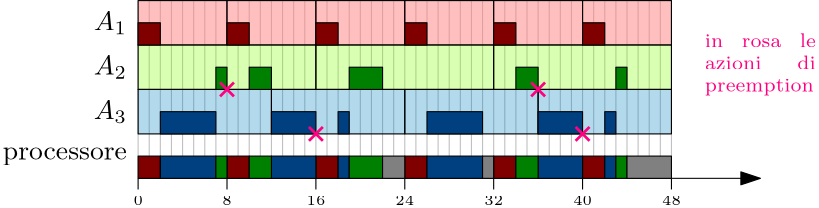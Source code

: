 <?xml version="1.0"?>
<!DOCTYPE ipe SYSTEM "ipe.dtd">
<ipe version="70218" creator="Ipe 7.2.28">
<info created="D:20241028191352" modified="D:20241028192201"/>
<ipestyle name="basic">
<symbol name="arrow/arc(spx)">
<path stroke="sym-stroke" fill="sym-stroke" pen="sym-pen">
0 0 m
-1 0.333 l
-1 -0.333 l
h
</path>
</symbol>
<symbol name="arrow/farc(spx)">
<path stroke="sym-stroke" fill="white" pen="sym-pen">
0 0 m
-1 0.333 l
-1 -0.333 l
h
</path>
</symbol>
<symbol name="arrow/ptarc(spx)">
<path stroke="sym-stroke" fill="sym-stroke" pen="sym-pen">
0 0 m
-1 0.333 l
-0.8 0 l
-1 -0.333 l
h
</path>
</symbol>
<symbol name="arrow/fptarc(spx)">
<path stroke="sym-stroke" fill="white" pen="sym-pen">
0 0 m
-1 0.333 l
-0.8 0 l
-1 -0.333 l
h
</path>
</symbol>
<symbol name="mark/circle(sx)" transformations="translations">
<path fill="sym-stroke">
0.6 0 0 0.6 0 0 e
0.4 0 0 0.4 0 0 e
</path>
</symbol>
<symbol name="mark/disk(sx)" transformations="translations">
<path fill="sym-stroke">
0.6 0 0 0.6 0 0 e
</path>
</symbol>
<symbol name="mark/fdisk(sfx)" transformations="translations">
<group>
<path fill="sym-fill">
0.5 0 0 0.5 0 0 e
</path>
<path fill="sym-stroke" fillrule="eofill">
0.6 0 0 0.6 0 0 e
0.4 0 0 0.4 0 0 e
</path>
</group>
</symbol>
<symbol name="mark/box(sx)" transformations="translations">
<path fill="sym-stroke" fillrule="eofill">
-0.6 -0.6 m
0.6 -0.6 l
0.6 0.6 l
-0.6 0.6 l
h
-0.4 -0.4 m
0.4 -0.4 l
0.4 0.4 l
-0.4 0.4 l
h
</path>
</symbol>
<symbol name="mark/square(sx)" transformations="translations">
<path fill="sym-stroke">
-0.6 -0.6 m
0.6 -0.6 l
0.6 0.6 l
-0.6 0.6 l
h
</path>
</symbol>
<symbol name="mark/fsquare(sfx)" transformations="translations">
<group>
<path fill="sym-fill">
-0.5 -0.5 m
0.5 -0.5 l
0.5 0.5 l
-0.5 0.5 l
h
</path>
<path fill="sym-stroke" fillrule="eofill">
-0.6 -0.6 m
0.6 -0.6 l
0.6 0.6 l
-0.6 0.6 l
h
-0.4 -0.4 m
0.4 -0.4 l
0.4 0.4 l
-0.4 0.4 l
h
</path>
</group>
</symbol>
<symbol name="mark/cross(sx)" transformations="translations">
<group>
<path fill="sym-stroke">
-0.43 -0.57 m
0.57 0.43 l
0.43 0.57 l
-0.57 -0.43 l
h
</path>
<path fill="sym-stroke">
-0.43 0.57 m
0.57 -0.43 l
0.43 -0.57 l
-0.57 0.43 l
h
</path>
</group>
</symbol>
<symbol name="arrow/fnormal(spx)">
<path stroke="sym-stroke" fill="white" pen="sym-pen">
0 0 m
-1 0.333 l
-1 -0.333 l
h
</path>
</symbol>
<symbol name="arrow/pointed(spx)">
<path stroke="sym-stroke" fill="sym-stroke" pen="sym-pen">
0 0 m
-1 0.333 l
-0.8 0 l
-1 -0.333 l
h
</path>
</symbol>
<symbol name="arrow/fpointed(spx)">
<path stroke="sym-stroke" fill="white" pen="sym-pen">
0 0 m
-1 0.333 l
-0.8 0 l
-1 -0.333 l
h
</path>
</symbol>
<symbol name="arrow/linear(spx)">
<path stroke="sym-stroke" pen="sym-pen">
-1 0.333 m
0 0 l
-1 -0.333 l
</path>
</symbol>
<symbol name="arrow/fdouble(spx)">
<path stroke="sym-stroke" fill="white" pen="sym-pen">
0 0 m
-1 0.333 l
-1 -0.333 l
h
-1 0 m
-2 0.333 l
-2 -0.333 l
h
</path>
</symbol>
<symbol name="arrow/double(spx)">
<path stroke="sym-stroke" fill="sym-stroke" pen="sym-pen">
0 0 m
-1 0.333 l
-1 -0.333 l
h
-1 0 m
-2 0.333 l
-2 -0.333 l
h
</path>
</symbol>
<symbol name="arrow/mid-normal(spx)">
<path stroke="sym-stroke" fill="sym-stroke" pen="sym-pen">
0.5 0 m
-0.5 0.333 l
-0.5 -0.333 l
h
</path>
</symbol>
<symbol name="arrow/mid-fnormal(spx)">
<path stroke="sym-stroke" fill="white" pen="sym-pen">
0.5 0 m
-0.5 0.333 l
-0.5 -0.333 l
h
</path>
</symbol>
<symbol name="arrow/mid-pointed(spx)">
<path stroke="sym-stroke" fill="sym-stroke" pen="sym-pen">
0.5 0 m
-0.5 0.333 l
-0.3 0 l
-0.5 -0.333 l
h
</path>
</symbol>
<symbol name="arrow/mid-fpointed(spx)">
<path stroke="sym-stroke" fill="white" pen="sym-pen">
0.5 0 m
-0.5 0.333 l
-0.3 0 l
-0.5 -0.333 l
h
</path>
</symbol>
<symbol name="arrow/mid-double(spx)">
<path stroke="sym-stroke" fill="sym-stroke" pen="sym-pen">
1 0 m
0 0.333 l
0 -0.333 l
h
0 0 m
-1 0.333 l
-1 -0.333 l
h
</path>
</symbol>
<symbol name="arrow/mid-fdouble(spx)">
<path stroke="sym-stroke" fill="white" pen="sym-pen">
1 0 m
0 0.333 l
0 -0.333 l
h
0 0 m
-1 0.333 l
-1 -0.333 l
h
</path>
</symbol>
<anglesize name="22.5 deg" value="22.5"/>
<anglesize name="30 deg" value="30"/>
<anglesize name="45 deg" value="45"/>
<anglesize name="60 deg" value="60"/>
<anglesize name="90 deg" value="90"/>
<arrowsize name="large" value="10"/>
<arrowsize name="small" value="5"/>
<arrowsize name="tiny" value="3"/>
<color name="blue" value="0 0 1"/>
<color name="brown" value="0.647 0.165 0.165"/>
<color name="darkblue" value="0 0 0.545"/>
<color name="darkcyan" value="0 0.545 0.545"/>
<color name="darkgray" value="0.663"/>
<color name="darkgreen" value="0 0.392 0"/>
<color name="darkmagenta" value="0.545 0 0.545"/>
<color name="darkorange" value="1 0.549 0"/>
<color name="darkred" value="0.545 0 0"/>
<color name="gold" value="1 0.843 0"/>
<color name="gray" value="0.745"/>
<color name="green" value="0 1 0"/>
<color name="lightblue" value="0.678 0.847 0.902"/>
<color name="lightcyan" value="0.878 1 1"/>
<color name="lightgray" value="0.827"/>
<color name="lightgreen" value="0.565 0.933 0.565"/>
<color name="lightyellow" value="1 1 0.878"/>
<color name="navy" value="0 0 0.502"/>
<color name="orange" value="1 0.647 0"/>
<color name="pink" value="1 0.753 0.796"/>
<color name="purple" value="0.627 0.125 0.941"/>
<color name="red" value="1 0 0"/>
<color name="seagreen" value="0.18 0.545 0.341"/>
<color name="turquoise" value="0.251 0.878 0.816"/>
<color name="violet" value="0.933 0.51 0.933"/>
<color name="yellow" value="1 1 0"/>
<dashstyle name="dash dot dotted" value="[4 2 1 2 1 2] 0"/>
<dashstyle name="dash dotted" value="[4 2 1 2] 0"/>
<dashstyle name="dashed" value="[4] 0"/>
<dashstyle name="dotted" value="[1 3] 0"/>
<gridsize name="10 pts (~3.5 mm)" value="10"/>
<gridsize name="14 pts (~5 mm)" value="14"/>
<gridsize name="16 pts (~6 mm)" value="16"/>
<gridsize name="20 pts (~7 mm)" value="20"/>
<gridsize name="28 pts (~10 mm)" value="28"/>
<gridsize name="32 pts (~12 mm)" value="32"/>
<gridsize name="4 pts" value="4"/>
<gridsize name="56 pts (~20 mm)" value="56"/>
<gridsize name="8 pts (~3 mm)" value="8"/>
<opacity name="10%" value="0.1"/>
<opacity name="30%" value="0.3"/>
<opacity name="50%" value="0.5"/>
<opacity name="75%" value="0.75"/>
<pen name="fat" value="1.2"/>
<pen name="heavier" value="0.8"/>
<pen name="ultrafat" value="2"/>
<symbolsize name="large" value="5"/>
<symbolsize name="small" value="2"/>
<symbolsize name="tiny" value="1.1"/>
<textsize name="Huge" value="\Huge"/>
<textsize name="LARGE" value="\LARGE"/>
<textsize name="Large" value="\Large"/>
<textsize name="footnote" value="\footnotesize"/>
<textsize name="huge" value="\huge"/>
<textsize name="large" value="\large"/>
<textsize name="script" value="\scriptsize"/>
<textsize name="small" value="\small"/>
<textsize name="tiny" value="\tiny"/>
<textstyle name="center" begin="\begin{center}" end="\end{center}"/>
<textstyle name="item" begin="\begin{itemize}\item{}" end="\end{itemize}"/>
<textstyle name="itemize" begin="\begin{itemize}" end="\end{itemize}"/>
<tiling name="falling" angle="-60" step="4" width="1"/>
<tiling name="rising" angle="30" step="4" width="1"/>
</ipestyle>
<page>
<layer name="alpha"/>
<view layers="alpha" active="alpha"/>
<path layer="alpha" matrix="1 0 0 1 192 0" stroke="0.753" fill="0.502">
16 784 m
16 720 l
20 784 m
20 720 l
24 784 m
24 720 l
28 784 m
28 720 l
32 784 m
32 720 l
36 784 m
36 720 l
40 784 m
40 720 l
44 784 m
44 720 l
48 784 m
48 720 l
52 784 m
52 720 l
56 784 m
56 720 l
60 784 m
60 720 l
64 784 m
64 720 l
68 784 m
68 720 l
72 784 m
72 720 l
76 784 m
76 720 l
80 784 m
80 720 l
-112 784 m
-112 720 l
-108 784 m
-108 720 l
-104 784 m
-104 720 l
-100 784 m
-100 720 l
-96 784 m
-96 720 l
-92 784 m
-92 720 l
-88 784 m
-88 720 l
-84 784 m
-84 720 l
-80 784 m
-80 720 l
-76 784 m
-76 720 l
-72 784 m
-72 720 l
-68 784 m
-68 720 l
-64 784 m
-64 720 l
-60 784 m
-60 720 l
-56 784 m
-56 720 l
-52 784 m
-52 720 l
-48 784 m
-48 720 l
-44 784 m
-44 720 l
-40 784 m
-40 720 l
-36 784 m
-36 720 l
-32 784 m
-32 720 l
-28 784 m
-28 720 l
-24 784 m
-24 720 l
-20 784 m
-20 720 l
-16 784 m
-16 720 l
-12 784 m
-12 720 l
-8 784 m
-8 720 l
-4 784 m
-4 720 l
0 784 m
0 720 l
4 784 m
4 720 l
8 784 m
8 720 l
12 784 m
12 720 l
</path>
<path stroke="0" fill="0 0.502 0">
80 720 m
120 720 l
</path>
<path matrix="1 0 0 1 40 0" stroke="0" fill="0 0.502 0">
80 720 m
120 720 l
</path>
<path matrix="1 0 0 1 80 0" stroke="0" fill="0 0.502 0">
80 720 m
120 720 l
</path>
<path matrix="1 0 0 1 120 0" stroke="0" fill="0 0.502 0">
80 720 m
120 720 l
</path>
<path stroke="0" fill="0 0.502 0">
240 720 m
272 720 l
</path>
<path stroke="0" fill="0 0.502 0" arrow="normal/normal">
272 720 m
304 720 l
</path>
<path matrix="1 0 0 1 -240 0" stroke="black" fill="0.502">
320 720 m
320 716 l
</path>
<text matrix="1 0 0 1 -40 -48" transformations="translations" pos="120 760" stroke="black" type="label" width="3.39" height="3.21" depth="0" halign="center" valign="center" size="tiny" style="math">0</text>
<path matrix="1 0 0 1 -48 0" stroke="black" fill="0.502">
320 720 m
320 716 l
</path>
<text matrix="1 0 0 1 152 -48" transformations="translations" pos="120 760" stroke="black" type="label" width="6.78" height="3.21" depth="0" halign="center" valign="center" size="tiny" style="math">48</text>
<text matrix="1 0 0 1 -44 16" transformations="translations" pos="120 760" stroke="black" type="label" width="11.941" height="6.812" depth="1.49" halign="right" valign="center" style="math">A_1</text>
<text matrix="1 0 0 1 -44 0" transformations="translations" pos="120 760" stroke="black" type="label" width="11.941" height="6.812" depth="1.49" halign="right" valign="center" style="math">A_2</text>
<text matrix="1 0 0 1 -44 -16" transformations="translations" pos="120 760" stroke="black" type="label" width="11.941" height="6.812" depth="1.49" halign="right" valign="center" style="math">A_3</text>
<text matrix="1 0 0 1 -44 -32" transformations="translations" pos="120 760" stroke="black" type="label" width="44.721" height="4.297" depth="1.93" halign="right" valign="center">processore</text>
<path stroke="0" fill="1 0.502 0.502" opacity="50%" stroke-opacity="opaque">
80 784 m
80 768 l
112 768 l
112 784 l
h
</path>
<path matrix="1 0 0 1 32 0" stroke="0" fill="1 0.502 0.502" opacity="50%" stroke-opacity="opaque">
80 784 m
80 768 l
112 768 l
112 784 l
h
</path>
<path matrix="1 0 0 1 64 0" stroke="0" fill="1 0.502 0.502" opacity="50%" stroke-opacity="opaque">
80 784 m
80 768 l
112 768 l
112 784 l
h
</path>
<path matrix="1 0 0 1 96 0" stroke="0" fill="1 0.502 0.502" opacity="50%" stroke-opacity="opaque">
80 784 m
80 768 l
112 768 l
112 784 l
h
</path>
<path matrix="1 0 0 1 128 0" stroke="0" fill="1 0.502 0.502" opacity="50%" stroke-opacity="opaque">
80 784 m
80 768 l
112 768 l
112 784 l
h
</path>
<path matrix="1 0 0 1 160 0" stroke="0" fill="1 0.502 0.502" opacity="50%" stroke-opacity="opaque">
80 784 m
80 768 l
112 768 l
112 784 l
h
</path>
<path stroke="0" fill="0.502 1 0" opacity="30%" stroke-opacity="opaque">
80 768 m
80 752 l
144 752 l
144 768 l
h
</path>
<path matrix="1 0 0 1 64 0" stroke="0" fill="0.502 1 0" opacity="30%" stroke-opacity="opaque">
80 768 m
80 752 l
144 752 l
144 768 l
h
</path>
<path matrix="1 0 0 1 128 0" stroke="0" fill="0.502 1 0" opacity="30%" stroke-opacity="opaque">
80 768 m
80 752 l
144 752 l
144 768 l
h
</path>
<path stroke="0" fill="0 0.502 0.753" opacity="30%" stroke-opacity="opaque">
80 752 m
80 736 l
128 736 l
128 752 l
h
</path>
<path matrix="1 0 0 1 48 0" stroke="0" fill="0 0.502 0.753" opacity="30%" stroke-opacity="opaque">
80 752 m
80 736 l
128 736 l
128 752 l
h
</path>
<path matrix="1 0 0 1 96 0" stroke="0" fill="0 0.502 0.753" opacity="30%" stroke-opacity="opaque">
80 752 m
80 736 l
128 736 l
128 752 l
h
</path>
<path matrix="1 0 0 1 144 0" stroke="0" fill="0 0.502 0.753" opacity="30%" stroke-opacity="opaque">
80 752 m
80 736 l
128 736 l
128 752 l
h
</path>
<path stroke="0" fill="0.502 0 0">
80 776 m
80 768 l
88 768 l
88 776 l
h
</path>
<path matrix="1 0 0 1 32 0" stroke="0" fill="0.502 0 0">
80 776 m
80 768 l
88 768 l
88 776 l
h
</path>
<path matrix="1 0 0 1 64 0" stroke="0" fill="0.502 0 0">
80 776 m
80 768 l
88 768 l
88 776 l
h
</path>
<path matrix="1 0 0 1 96 0" stroke="0" fill="0.502 0 0">
80 776 m
80 768 l
88 768 l
88 776 l
h
</path>
<path matrix="1 0 0 1 128 0" stroke="0" fill="0.502 0 0">
80 776 m
80 768 l
88 768 l
88 776 l
h
</path>
<path matrix="1 0 0 1 160 0" stroke="0" fill="0.502 0 0">
80 776 m
80 768 l
88 768 l
88 776 l
h
</path>
<path stroke="0" fill="0 0.251 0.502">
88 744 m
88 736 l
108 736 l
108 744 l
h
</path>
<path stroke="0" fill="0 0.251 0.502">
128 744 m
128 736 l
144 736 l
144 744 l
h
</path>
<path stroke="0" fill="0 0.251 0.502">
152 744 m
152 736 l
156 736 l
156 744 l
h
</path>
<path stroke="0" fill="0 0.251 0.502">
184 744 m
184 736 l
204 736 l
204 744 l
h
</path>
<path stroke="0" fill="0 0.251 0.502">
224 744 m
224 736 l
240 736 l
240 744 l
h
</path>
<path stroke="0" fill="0 0.251 0.502">
248 744 m
248 736 l
252 736 l
252 744 l
h
</path>
<path stroke="0" fill="0 0.502 0">
108 760 m
108 752 l
112 752 l
112 760 l
h
</path>
<path stroke="0" fill="0 0.502 0">
120 760 m
120 752 l
128 752 l
128 760 l
h
</path>
<path stroke="0" fill="0 0.502 0">
156 760 m
156 752 l
168 752 l
168 760 l
h
</path>
<path stroke="0" fill="0 0.502 0">
216 760 m
216 752 l
224 752 l
224 760 l
h
</path>
<path stroke="0" fill="0 0.502 0">
252 760 m
252 752 l
256 752 l
256 760 l
h
</path>
<path matrix="1 0 0 1 -208 0" stroke="black" fill="0.502">
320 720 m
320 716 l
</path>
<text matrix="1 0 0 1 -8 -48" transformations="translations" pos="120 760" stroke="black" type="label" width="3.39" height="3.21" depth="0" halign="center" valign="center" size="tiny" style="math">8</text>
<path matrix="1 0 0 1 -176 0" stroke="black" fill="0.502">
320 720 m
320 716 l
</path>
<text matrix="1 0 0 1 24 -48" transformations="translations" pos="120 760" stroke="black" type="label" width="6.78" height="3.21" depth="0" halign="center" valign="center" size="tiny" style="math">16</text>
<path matrix="1 0 0 1 -144 0" stroke="black" fill="0.502">
320 720 m
320 716 l
</path>
<text matrix="1 0 0 1 56 -48" transformations="translations" pos="120 760" stroke="black" type="label" width="6.78" height="3.21" depth="0" halign="center" valign="center" size="tiny" style="math">24</text>
<path matrix="1 0 0 1 -112 0" stroke="black" fill="0.502">
320 720 m
320 716 l
</path>
<text matrix="1 0 0 1 88 -48" transformations="translations" pos="120 760" stroke="black" type="label" width="6.78" height="3.21" depth="0" halign="center" valign="center" size="tiny" style="math">32</text>
<path matrix="1 0 0 1 -80 0" stroke="black" fill="0.502">
320 720 m
320 716 l
</path>
<text matrix="1 0 0 1 120 -48" transformations="translations" pos="120 760" stroke="black" type="label" width="6.78" height="3.21" depth="0" halign="center" valign="center" size="tiny" style="math">40</text>
<text transformations="translations" pos="284 772" stroke="1 0 0.502" type="minipage" width="40" height="13.559" depth="8.58" valign="top" size="script">in rosa le azioni di 
preemption</text>
<use name="mark/cross(sx)" pos="112 752" size="large" stroke="1 0 0.502"/>
<use name="mark/cross(sx)" pos="144 736" size="large" stroke="1 0 0.502"/>
<use name="mark/cross(sx)" pos="224 752" size="large" stroke="1 0 0.502"/>
<use name="mark/cross(sx)" pos="240 736" size="large" stroke="1 0 0.502"/>
<path matrix="1 0 0 1 0 -48" stroke="0" fill="0.502 0 0">
80 776 m
80 768 l
88 768 l
88 776 l
h
</path>
<path matrix="1 0 0 1 32 -48" stroke="0" fill="0.502 0 0">
80 776 m
80 768 l
88 768 l
88 776 l
h
</path>
<path matrix="1 0 0 1 64 -48" stroke="0" fill="0.502 0 0">
80 776 m
80 768 l
88 768 l
88 776 l
h
</path>
<path matrix="1 0 0 1 96 -48" stroke="0" fill="0.502 0 0">
80 776 m
80 768 l
88 768 l
88 776 l
h
</path>
<path matrix="1 0 0 1 128 -48" stroke="0" fill="0.502 0 0">
80 776 m
80 768 l
88 768 l
88 776 l
h
</path>
<path matrix="1 0 0 1 160 -48" stroke="0" fill="0.502 0 0">
80 776 m
80 768 l
88 768 l
88 776 l
h
</path>
<path matrix="1 0 0 1 0 -16" stroke="0" fill="0 0.251 0.502">
88 744 m
88 736 l
108 736 l
108 744 l
h
</path>
<path matrix="1 0 0 1 0 -16" stroke="0" fill="0 0.251 0.502">
128 744 m
128 736 l
144 736 l
144 744 l
h
</path>
<path matrix="1 0 0 1 0 -16" stroke="0" fill="0 0.251 0.502">
152 744 m
152 736 l
156 736 l
156 744 l
h
</path>
<path matrix="1 0 0 1 0 -16" stroke="0" fill="0 0.251 0.502">
184 744 m
184 736 l
204 736 l
204 744 l
h
</path>
<path matrix="1 0 0 1 0 -16" stroke="0" fill="0 0.251 0.502">
224 744 m
224 736 l
240 736 l
240 744 l
h
</path>
<path matrix="1 0 0 1 0 -16" stroke="0" fill="0 0.251 0.502">
248 744 m
248 736 l
252 736 l
252 744 l
h
</path>
<path matrix="1 0 0 1 0 -32" stroke="0" fill="0 0.502 0">
108 760 m
108 752 l
112 752 l
112 760 l
h
</path>
<path matrix="1 0 0 1 0 -32" stroke="0" fill="0 0.502 0">
120 760 m
120 752 l
128 752 l
128 760 l
h
</path>
<path matrix="1 0 0 1 0 -32" stroke="0" fill="0 0.502 0">
156 760 m
156 752 l
168 752 l
168 760 l
h
</path>
<path matrix="1 0 0 1 0 -32" stroke="0" fill="0 0.502 0">
216 760 m
216 752 l
224 752 l
224 760 l
h
</path>
<path matrix="1 0 0 1 0 -32" stroke="0" fill="0 0.502 0">
252 760 m
252 752 l
256 752 l
256 760 l
h
</path>
<path stroke="0" fill="0.502">
168 728 m
168 720 l
176 720 l
176 728 l
h
</path>
<path stroke="0" fill="0.502">
204 728 m
204 720 l
208 720 l
208 728 l
h
</path>
<path stroke="0" fill="0.502">
256 728 m
256 720 l
272 720 l
272 728 l
h
</path>
</page>
</ipe>
